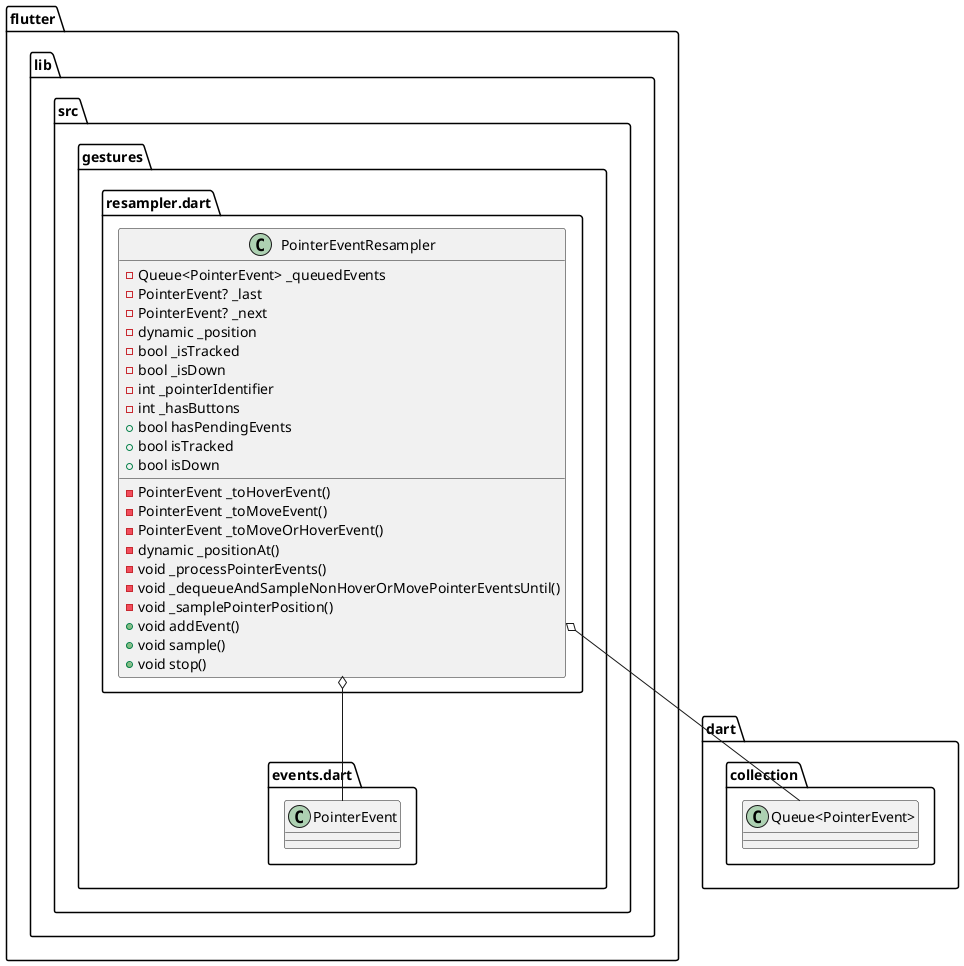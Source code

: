 @startuml
set namespaceSeparator ::

class "flutter::lib::src::gestures::resampler.dart::PointerEventResampler" {
  -Queue<PointerEvent> _queuedEvents
  -PointerEvent? _last
  -PointerEvent? _next
  -dynamic _position
  -bool _isTracked
  -bool _isDown
  -int _pointerIdentifier
  -int _hasButtons
  +bool hasPendingEvents
  +bool isTracked
  +bool isDown
  -PointerEvent _toHoverEvent()
  -PointerEvent _toMoveEvent()
  -PointerEvent _toMoveOrHoverEvent()
  -dynamic _positionAt()
  -void _processPointerEvents()
  -void _dequeueAndSampleNonHoverOrMovePointerEventsUntil()
  -void _samplePointerPosition()
  +void addEvent()
  +void sample()
  +void stop()
}

"flutter::lib::src::gestures::resampler.dart::PointerEventResampler" o-- "dart::collection::Queue<PointerEvent>"
"flutter::lib::src::gestures::resampler.dart::PointerEventResampler" o-- "flutter::lib::src::gestures::events.dart::PointerEvent"


@enduml